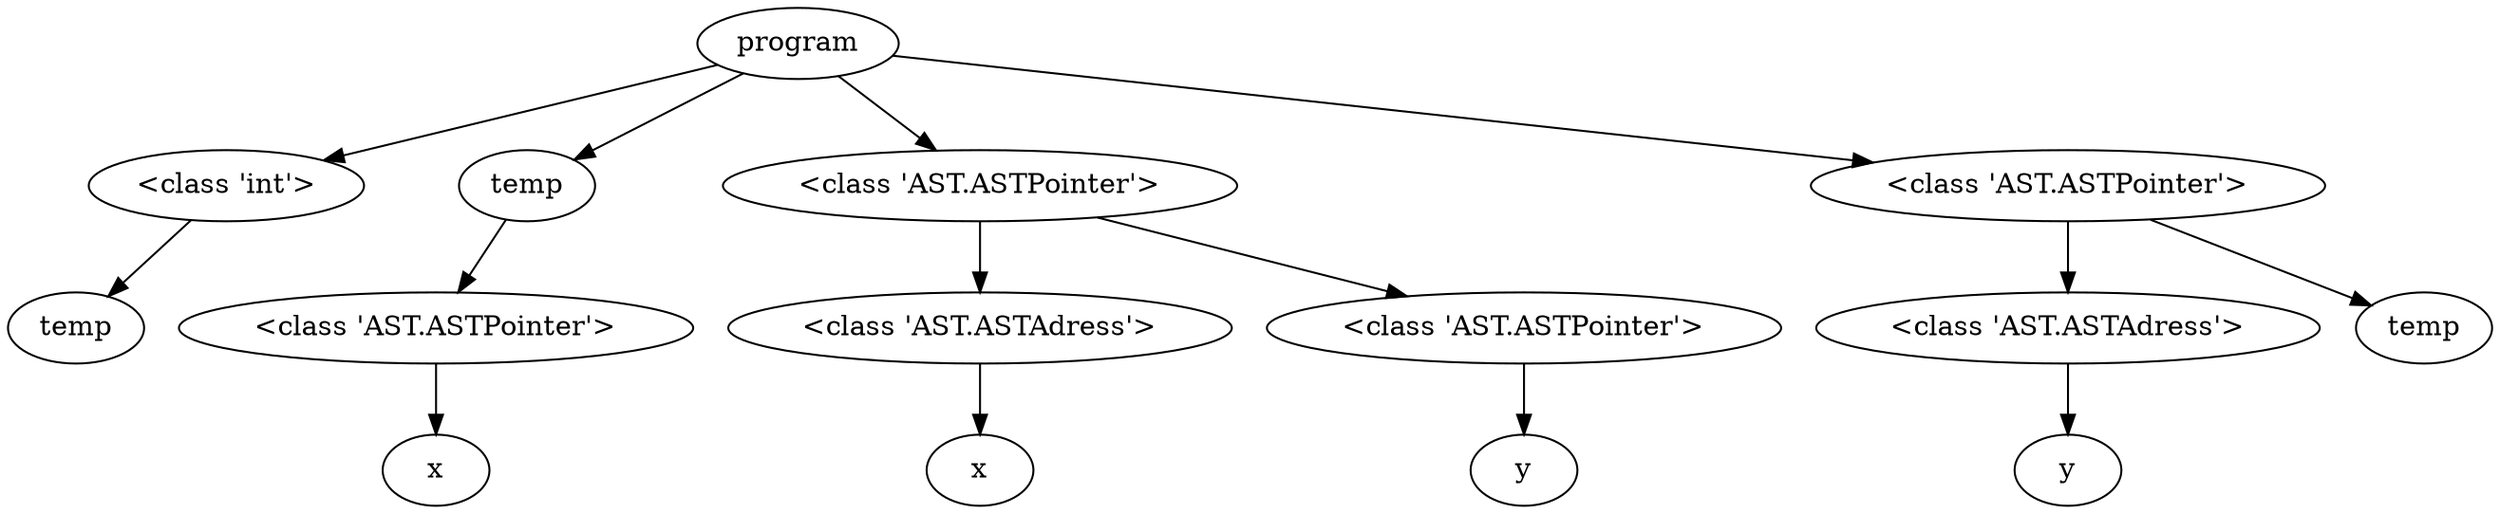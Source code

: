 digraph G { 
"<AST.AST object at 0x000002D8CE4DFAF0> (0)"[label="program"]
"<AST.ASTDataType object at 0x000002D8CE4DF1F0> (1)"[label="<class 'int'>"]
"<AST.AST object at 0x000002D8CE4DFAF0> (0)"->"<AST.ASTDataType object at 0x000002D8CE4DF1F0> (1)"
"<AST.ASTDataType object at 0x000002D8CE4DF1F0> (1)"[label="<class 'int'>"]
"<AST.ASTVariable object at 0x000002D8CE4DF550> (2)"[label="temp"]
"<AST.ASTDataType object at 0x000002D8CE4DF1F0> (1)"->"<AST.ASTVariable object at 0x000002D8CE4DF550> (2)"
"<AST.ASTVariable object at 0x000002D8CE4DFF40> (1)"[label="temp"]
"<AST.AST object at 0x000002D8CE4DFAF0> (0)"->"<AST.ASTVariable object at 0x000002D8CE4DFF40> (1)"
"<AST.ASTVariable object at 0x000002D8CE4DFF40> (1)"[label="temp"]
"<AST.ASTPointer object at 0x000002D8CE4DFA90> (2)"[label="<class 'AST.ASTPointer'>"]
"<AST.ASTVariable object at 0x000002D8CE4DFF40> (1)"->"<AST.ASTPointer object at 0x000002D8CE4DFA90> (2)"
"<AST.ASTPointer object at 0x000002D8CE4DFA90> (2)"[label="<class 'AST.ASTPointer'>"]
"<AST.ASTVariable object at 0x000002D8CE4DF7C0> (3)"[label="x"]
"<AST.ASTPointer object at 0x000002D8CE4DFA90> (2)"->"<AST.ASTVariable object at 0x000002D8CE4DF7C0> (3)"
"<AST.ASTPointer object at 0x000002D8CE4DF940> (1)"[label="<class 'AST.ASTPointer'>"]
"<AST.AST object at 0x000002D8CE4DFAF0> (0)"->"<AST.ASTPointer object at 0x000002D8CE4DF940> (1)"
"<AST.ASTPointer object at 0x000002D8CE4DF940> (1)"[label="<class 'AST.ASTPointer'>"]
"<AST.ASTAdress object at 0x000002D8CE4DFA60> (2)"[label="<class 'AST.ASTAdress'>"]
"<AST.ASTPointer object at 0x000002D8CE4DF940> (1)"->"<AST.ASTAdress object at 0x000002D8CE4DFA60> (2)"
"<AST.ASTAdress object at 0x000002D8CE4DFA60> (2)"[label="<class 'AST.ASTAdress'>"]
"<AST.ASTVariable object at 0x000002D8CE4DF460> (3)"[label="x"]
"<AST.ASTAdress object at 0x000002D8CE4DFA60> (2)"->"<AST.ASTVariable object at 0x000002D8CE4DF460> (3)"
"<AST.ASTPointer object at 0x000002D8CE4DF2E0> (2)"[label="<class 'AST.ASTPointer'>"]
"<AST.ASTPointer object at 0x000002D8CE4DF940> (1)"->"<AST.ASTPointer object at 0x000002D8CE4DF2E0> (2)"
"<AST.ASTPointer object at 0x000002D8CE4DF2E0> (2)"[label="<class 'AST.ASTPointer'>"]
"<AST.ASTVariable object at 0x000002D8CE4DF9D0> (3)"[label="y"]
"<AST.ASTPointer object at 0x000002D8CE4DF2E0> (2)"->"<AST.ASTVariable object at 0x000002D8CE4DF9D0> (3)"
"<AST.ASTPointer object at 0x000002D8CE4DF520> (1)"[label="<class 'AST.ASTPointer'>"]
"<AST.AST object at 0x000002D8CE4DFAF0> (0)"->"<AST.ASTPointer object at 0x000002D8CE4DF520> (1)"
"<AST.ASTPointer object at 0x000002D8CE4DF520> (1)"[label="<class 'AST.ASTPointer'>"]
"<AST.ASTAdress object at 0x000002D8CE4DF5B0> (2)"[label="<class 'AST.ASTAdress'>"]
"<AST.ASTPointer object at 0x000002D8CE4DF520> (1)"->"<AST.ASTAdress object at 0x000002D8CE4DF5B0> (2)"
"<AST.ASTAdress object at 0x000002D8CE4DF5B0> (2)"[label="<class 'AST.ASTAdress'>"]
"<AST.ASTVariable object at 0x000002D8CE4DF250> (3)"[label="y"]
"<AST.ASTAdress object at 0x000002D8CE4DF5B0> (2)"->"<AST.ASTVariable object at 0x000002D8CE4DF250> (3)"
"<AST.ASTVariable object at 0x000002D8CE4DF610> (2)"[label="temp"]
"<AST.ASTPointer object at 0x000002D8CE4DF520> (1)"->"<AST.ASTVariable object at 0x000002D8CE4DF610> (2)"
}
